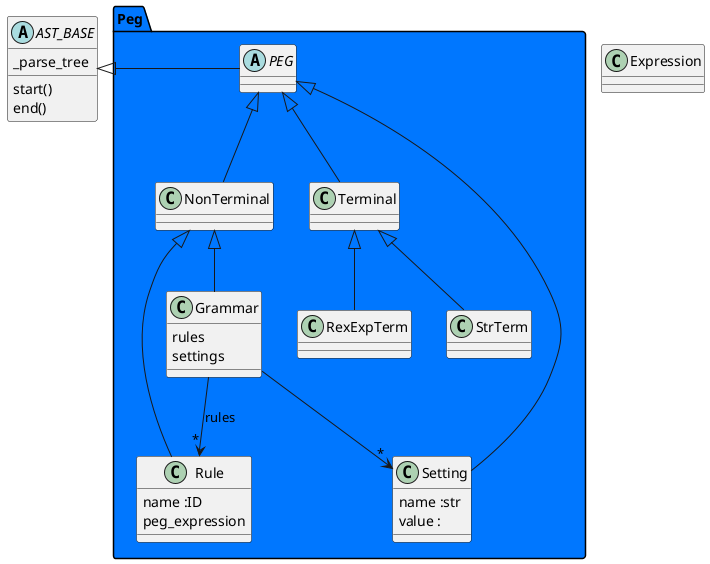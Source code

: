 @startuml
abstract AST_BASE {
  _parse_tree
  start()
  end()
}

package Peg #0077ff {

abstract PEG
AST_BASE <|= PEG

PEG      <|== NonTerminal
PEG      <|== Terminal
Terminal <|== StrTerm
Terminal <|== RexExpTerm
PEG      <|== Setting

NonTerminal  <|== Grammar
NonTerminal  <|== Rule

class Grammar {
  rules
  settings
}
Grammar --> "*" Rule : rules
Grammar --> "*" Setting

class Rule {
 name :ID
 peg_expression
}

class Setting  {
 name :str
 value :
}

}



class Expression{}
@enduml
